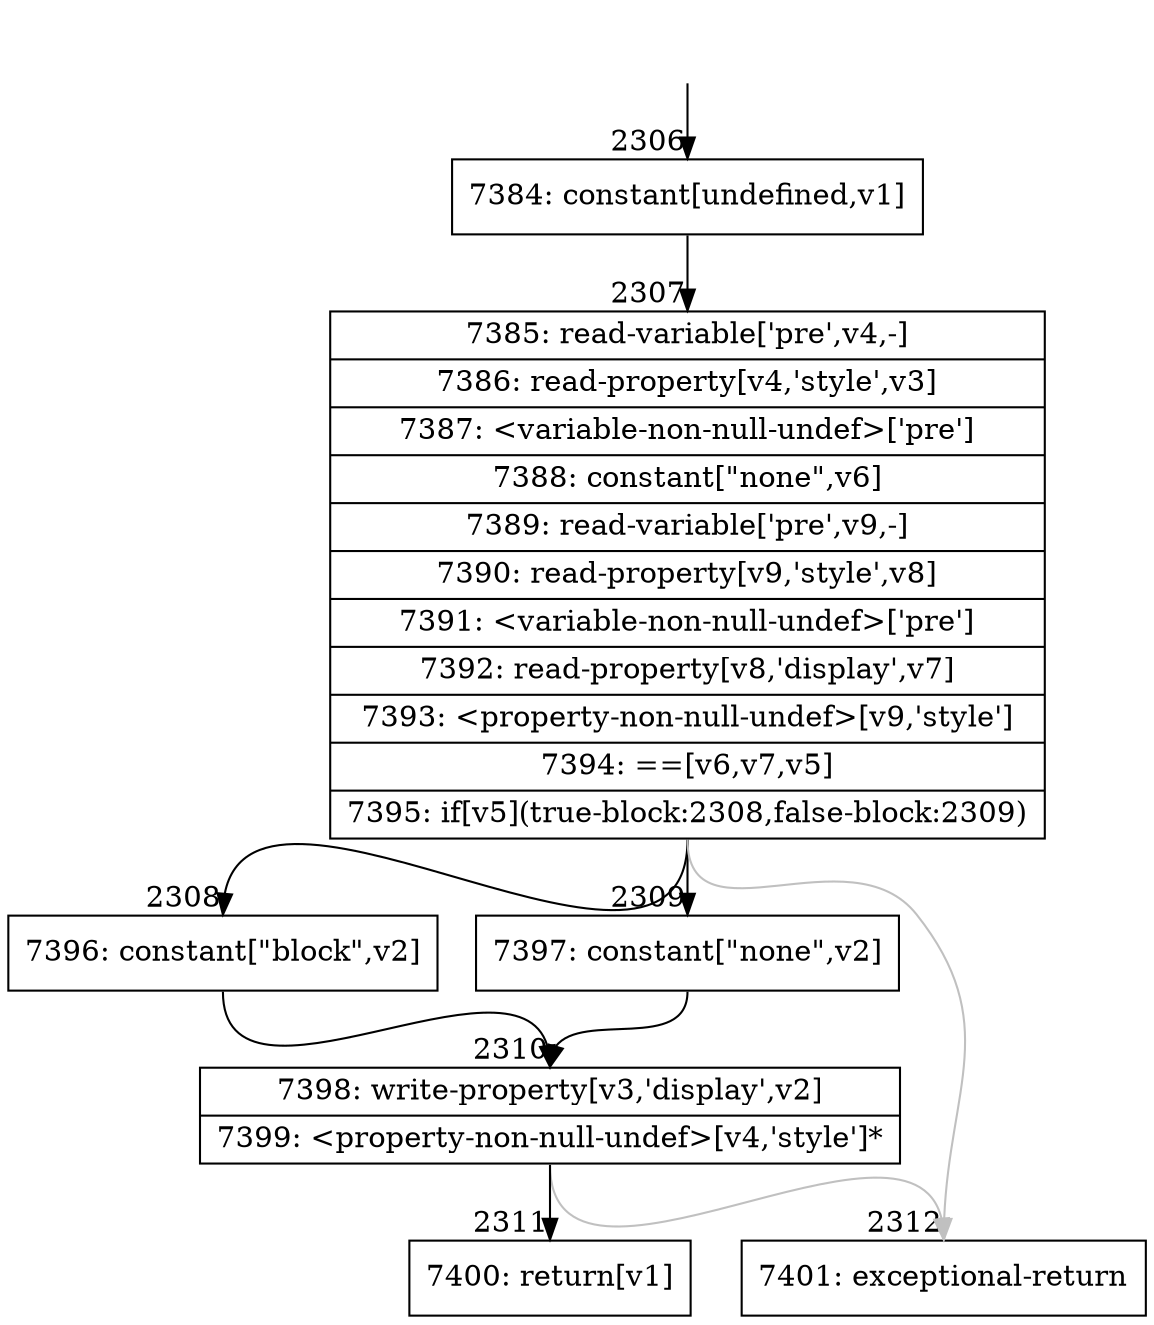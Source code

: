 digraph {
rankdir="TD"
BB_entry208[shape=none,label=""];
BB_entry208 -> BB2306 [tailport=s, headport=n, headlabel="    2306"]
BB2306 [shape=record label="{7384: constant[undefined,v1]}" ] 
BB2306 -> BB2307 [tailport=s, headport=n, headlabel="      2307"]
BB2307 [shape=record label="{7385: read-variable['pre',v4,-]|7386: read-property[v4,'style',v3]|7387: \<variable-non-null-undef\>['pre']|7388: constant[\"none\",v6]|7389: read-variable['pre',v9,-]|7390: read-property[v9,'style',v8]|7391: \<variable-non-null-undef\>['pre']|7392: read-property[v8,'display',v7]|7393: \<property-non-null-undef\>[v9,'style']|7394: ==[v6,v7,v5]|7395: if[v5](true-block:2308,false-block:2309)}" ] 
BB2307 -> BB2308 [tailport=s, headport=n, headlabel="      2308"]
BB2307 -> BB2309 [tailport=s, headport=n, headlabel="      2309"]
BB2307 -> BB2312 [tailport=s, headport=n, color=gray, headlabel="      2312"]
BB2308 [shape=record label="{7396: constant[\"block\",v2]}" ] 
BB2308 -> BB2310 [tailport=s, headport=n, headlabel="      2310"]
BB2309 [shape=record label="{7397: constant[\"none\",v2]}" ] 
BB2309 -> BB2310 [tailport=s, headport=n]
BB2310 [shape=record label="{7398: write-property[v3,'display',v2]|7399: \<property-non-null-undef\>[v4,'style']*}" ] 
BB2310 -> BB2311 [tailport=s, headport=n, headlabel="      2311"]
BB2310 -> BB2312 [tailport=s, headport=n, color=gray]
BB2311 [shape=record label="{7400: return[v1]}" ] 
BB2312 [shape=record label="{7401: exceptional-return}" ] 
//#$~ 2813
}
